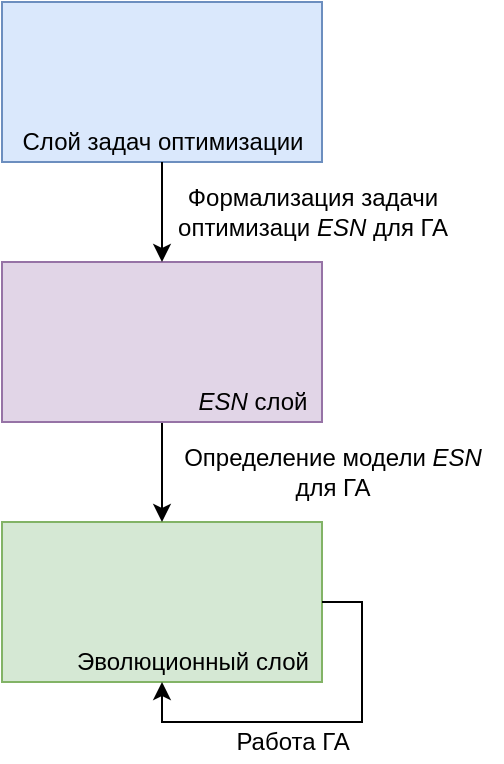 <mxfile version="19.0.3" type="device" pages="2"><diagram id="NbmHKZBxHmOw5OsMFBaf" name="Страница 1"><mxGraphModel dx="1910" dy="595" grid="1" gridSize="10" guides="1" tooltips="1" connect="1" arrows="1" fold="1" page="1" pageScale="1" pageWidth="827" pageHeight="1169" math="0" shadow="0"><root><mxCell id="0"/><mxCell id="1" parent="0"/><mxCell id="Nt1FYnKT7FbbrmpxzSp--1" value="" style="rounded=0;whiteSpace=wrap;html=1;fillColor=#d5e8d4;strokeColor=#82b366;" vertex="1" parent="1"><mxGeometry x="-520" y="380" width="160" height="80" as="geometry"/></mxCell><mxCell id="Nt1FYnKT7FbbrmpxzSp--2" value="Эволюционный слой" style="text;html=1;align=center;verticalAlign=middle;resizable=0;points=[];autosize=1;strokeColor=none;fillColor=none;" vertex="1" parent="1"><mxGeometry x="-490" y="440" width="130" height="20" as="geometry"/></mxCell><mxCell id="Nt1FYnKT7FbbrmpxzSp--14" style="edgeStyle=orthogonalEdgeStyle;rounded=0;orthogonalLoop=1;jettySize=auto;html=1;exitX=0.5;exitY=1;exitDx=0;exitDy=0;entryX=0.5;entryY=0;entryDx=0;entryDy=0;" edge="1" parent="1" source="Nt1FYnKT7FbbrmpxzSp--3" target="Nt1FYnKT7FbbrmpxzSp--1"><mxGeometry relative="1" as="geometry"/></mxCell><mxCell id="Nt1FYnKT7FbbrmpxzSp--3" value="" style="rounded=0;whiteSpace=wrap;html=1;fillColor=#e1d5e7;strokeColor=#9673a6;" vertex="1" parent="1"><mxGeometry x="-520" y="250" width="160" height="80" as="geometry"/></mxCell><mxCell id="Nt1FYnKT7FbbrmpxzSp--4" value="&lt;i&gt;ESN &lt;/i&gt;слой" style="text;html=1;align=center;verticalAlign=middle;resizable=0;points=[];autosize=1;strokeColor=none;fillColor=none;" vertex="1" parent="1"><mxGeometry x="-430" y="310" width="70" height="20" as="geometry"/></mxCell><mxCell id="Nt1FYnKT7FbbrmpxzSp--5" value="" style="rounded=0;whiteSpace=wrap;html=1;fillColor=#dae8fc;strokeColor=#6c8ebf;" vertex="1" parent="1"><mxGeometry x="-520" y="120" width="160" height="80" as="geometry"/></mxCell><mxCell id="Nt1FYnKT7FbbrmpxzSp--13" style="edgeStyle=orthogonalEdgeStyle;rounded=0;orthogonalLoop=1;jettySize=auto;html=1;entryX=0.5;entryY=0;entryDx=0;entryDy=0;" edge="1" parent="1" source="Nt1FYnKT7FbbrmpxzSp--6" target="Nt1FYnKT7FbbrmpxzSp--3"><mxGeometry relative="1" as="geometry"/></mxCell><mxCell id="Nt1FYnKT7FbbrmpxzSp--6" value="Слой задач оптимизации" style="text;html=1;align=center;verticalAlign=middle;resizable=0;points=[];autosize=1;strokeColor=none;fillColor=none;" vertex="1" parent="1"><mxGeometry x="-520" y="180" width="160" height="20" as="geometry"/></mxCell><mxCell id="Nt1FYnKT7FbbrmpxzSp--8" style="edgeStyle=orthogonalEdgeStyle;rounded=0;orthogonalLoop=1;jettySize=auto;html=1;exitX=1;exitY=0.5;exitDx=0;exitDy=0;entryX=0.5;entryY=1;entryDx=0;entryDy=0;" edge="1" parent="1" source="Nt1FYnKT7FbbrmpxzSp--1" target="Nt1FYnKT7FbbrmpxzSp--1"><mxGeometry relative="1" as="geometry"/></mxCell><mxCell id="Nt1FYnKT7FbbrmpxzSp--10" value="Формализация задачи &lt;br&gt;оптимизаци&amp;nbsp;&lt;i&gt;ESN &lt;/i&gt;для ГА" style="text;html=1;align=center;verticalAlign=middle;resizable=0;points=[];autosize=1;strokeColor=none;fillColor=none;" vertex="1" parent="1"><mxGeometry x="-440" y="210" width="150" height="30" as="geometry"/></mxCell><mxCell id="Nt1FYnKT7FbbrmpxzSp--11" value="Определение модели &lt;i&gt;ESN&lt;/i&gt;&lt;br&gt;для ГА" style="text;html=1;align=center;verticalAlign=middle;resizable=0;points=[];autosize=1;strokeColor=none;fillColor=none;" vertex="1" parent="1"><mxGeometry x="-440" y="340" width="170" height="30" as="geometry"/></mxCell><mxCell id="Nt1FYnKT7FbbrmpxzSp--12" value="Работа ГА" style="text;html=1;align=center;verticalAlign=middle;resizable=0;points=[];autosize=1;strokeColor=none;fillColor=none;" vertex="1" parent="1"><mxGeometry x="-410" y="480" width="70" height="20" as="geometry"/></mxCell></root></mxGraphModel></diagram><diagram id="YDxWXBU_DvVBjYW0EYJ9" name="Страница 2"><mxGraphModel dx="1693" dy="476" grid="1" gridSize="10" guides="1" tooltips="1" connect="1" arrows="1" fold="1" page="1" pageScale="1" pageWidth="827" pageHeight="1169" math="0" shadow="0"><root><mxCell id="0"/><mxCell id="1" parent="0"/><mxCell id="NP1TQ7UF8ZE97kpxwojQ-1" value="" style="rounded=0;whiteSpace=wrap;html=1;fillColor=#d5e8d4;strokeColor=#82b366;" vertex="1" parent="1"><mxGeometry x="-520" y="380" width="160" height="80" as="geometry"/></mxCell><mxCell id="NP1TQ7UF8ZE97kpxwojQ-2" value="Алгоритмический слой" style="text;html=1;align=center;verticalAlign=middle;resizable=0;points=[];autosize=1;strokeColor=none;fillColor=none;" vertex="1" parent="1"><mxGeometry x="-510" y="440" width="150" height="20" as="geometry"/></mxCell><mxCell id="NP1TQ7UF8ZE97kpxwojQ-3" style="edgeStyle=orthogonalEdgeStyle;rounded=0;orthogonalLoop=1;jettySize=auto;html=1;exitX=0.5;exitY=1;exitDx=0;exitDy=0;entryX=0.5;entryY=0;entryDx=0;entryDy=0;" edge="1" parent="1" source="NP1TQ7UF8ZE97kpxwojQ-4" target="NP1TQ7UF8ZE97kpxwojQ-1"><mxGeometry relative="1" as="geometry"/></mxCell><mxCell id="NP1TQ7UF8ZE97kpxwojQ-4" value="" style="rounded=0;whiteSpace=wrap;html=1;fillColor=#e1d5e7;strokeColor=#9673a6;" vertex="1" parent="1"><mxGeometry x="-520" y="250" width="160" height="80" as="geometry"/></mxCell><mxCell id="NP1TQ7UF8ZE97kpxwojQ-5" value="Модельный слой" style="text;html=1;align=center;verticalAlign=middle;resizable=0;points=[];autosize=1;strokeColor=none;fillColor=none;" vertex="1" parent="1"><mxGeometry x="-470" y="310" width="110" height="20" as="geometry"/></mxCell><mxCell id="NP1TQ7UF8ZE97kpxwojQ-13" style="edgeStyle=orthogonalEdgeStyle;rounded=0;orthogonalLoop=1;jettySize=auto;html=1;exitX=0.5;exitY=1;exitDx=0;exitDy=0;entryX=0.5;entryY=0;entryDx=0;entryDy=0;" edge="1" parent="1" source="NP1TQ7UF8ZE97kpxwojQ-6" target="NP1TQ7UF8ZE97kpxwojQ-4"><mxGeometry relative="1" as="geometry"/></mxCell><mxCell id="NP1TQ7UF8ZE97kpxwojQ-6" value="" style="rounded=0;whiteSpace=wrap;html=1;fillColor=#dae8fc;strokeColor=#6c8ebf;" vertex="1" parent="1"><mxGeometry x="-520" y="120" width="160" height="80" as="geometry"/></mxCell><mxCell id="NP1TQ7UF8ZE97kpxwojQ-8" value="Проблемный слой" style="text;html=1;align=center;verticalAlign=middle;resizable=0;points=[];autosize=1;strokeColor=none;fillColor=none;" vertex="1" parent="1"><mxGeometry x="-480" y="180" width="120" height="20" as="geometry"/></mxCell><mxCell id="NP1TQ7UF8ZE97kpxwojQ-9" style="edgeStyle=orthogonalEdgeStyle;rounded=0;orthogonalLoop=1;jettySize=auto;html=1;exitX=1;exitY=0.5;exitDx=0;exitDy=0;entryX=0.5;entryY=1;entryDx=0;entryDy=0;" edge="1" parent="1" source="NP1TQ7UF8ZE97kpxwojQ-1" target="NP1TQ7UF8ZE97kpxwojQ-1"><mxGeometry relative="1" as="geometry"/></mxCell><mxCell id="NP1TQ7UF8ZE97kpxwojQ-10" value="Формализация задачи &lt;br&gt;оптимизаци" style="text;html=1;align=center;verticalAlign=middle;resizable=0;points=[];autosize=1;strokeColor=none;fillColor=none;" vertex="1" parent="1"><mxGeometry x="-440" y="210" width="140" height="30" as="geometry"/></mxCell><mxCell id="NP1TQ7UF8ZE97kpxwojQ-11" value="Определение мат. модели&lt;br&gt;для алгоритма" style="text;html=1;align=center;verticalAlign=middle;resizable=0;points=[];autosize=1;strokeColor=none;fillColor=none;" vertex="1" parent="1"><mxGeometry x="-440" y="340" width="170" height="30" as="geometry"/></mxCell><mxCell id="NP1TQ7UF8ZE97kpxwojQ-12" value="Работа алгоритма" style="text;html=1;align=center;verticalAlign=middle;resizable=0;points=[];autosize=1;strokeColor=none;fillColor=none;" vertex="1" parent="1"><mxGeometry x="-455" y="480" width="120" height="20" as="geometry"/></mxCell></root></mxGraphModel></diagram></mxfile>